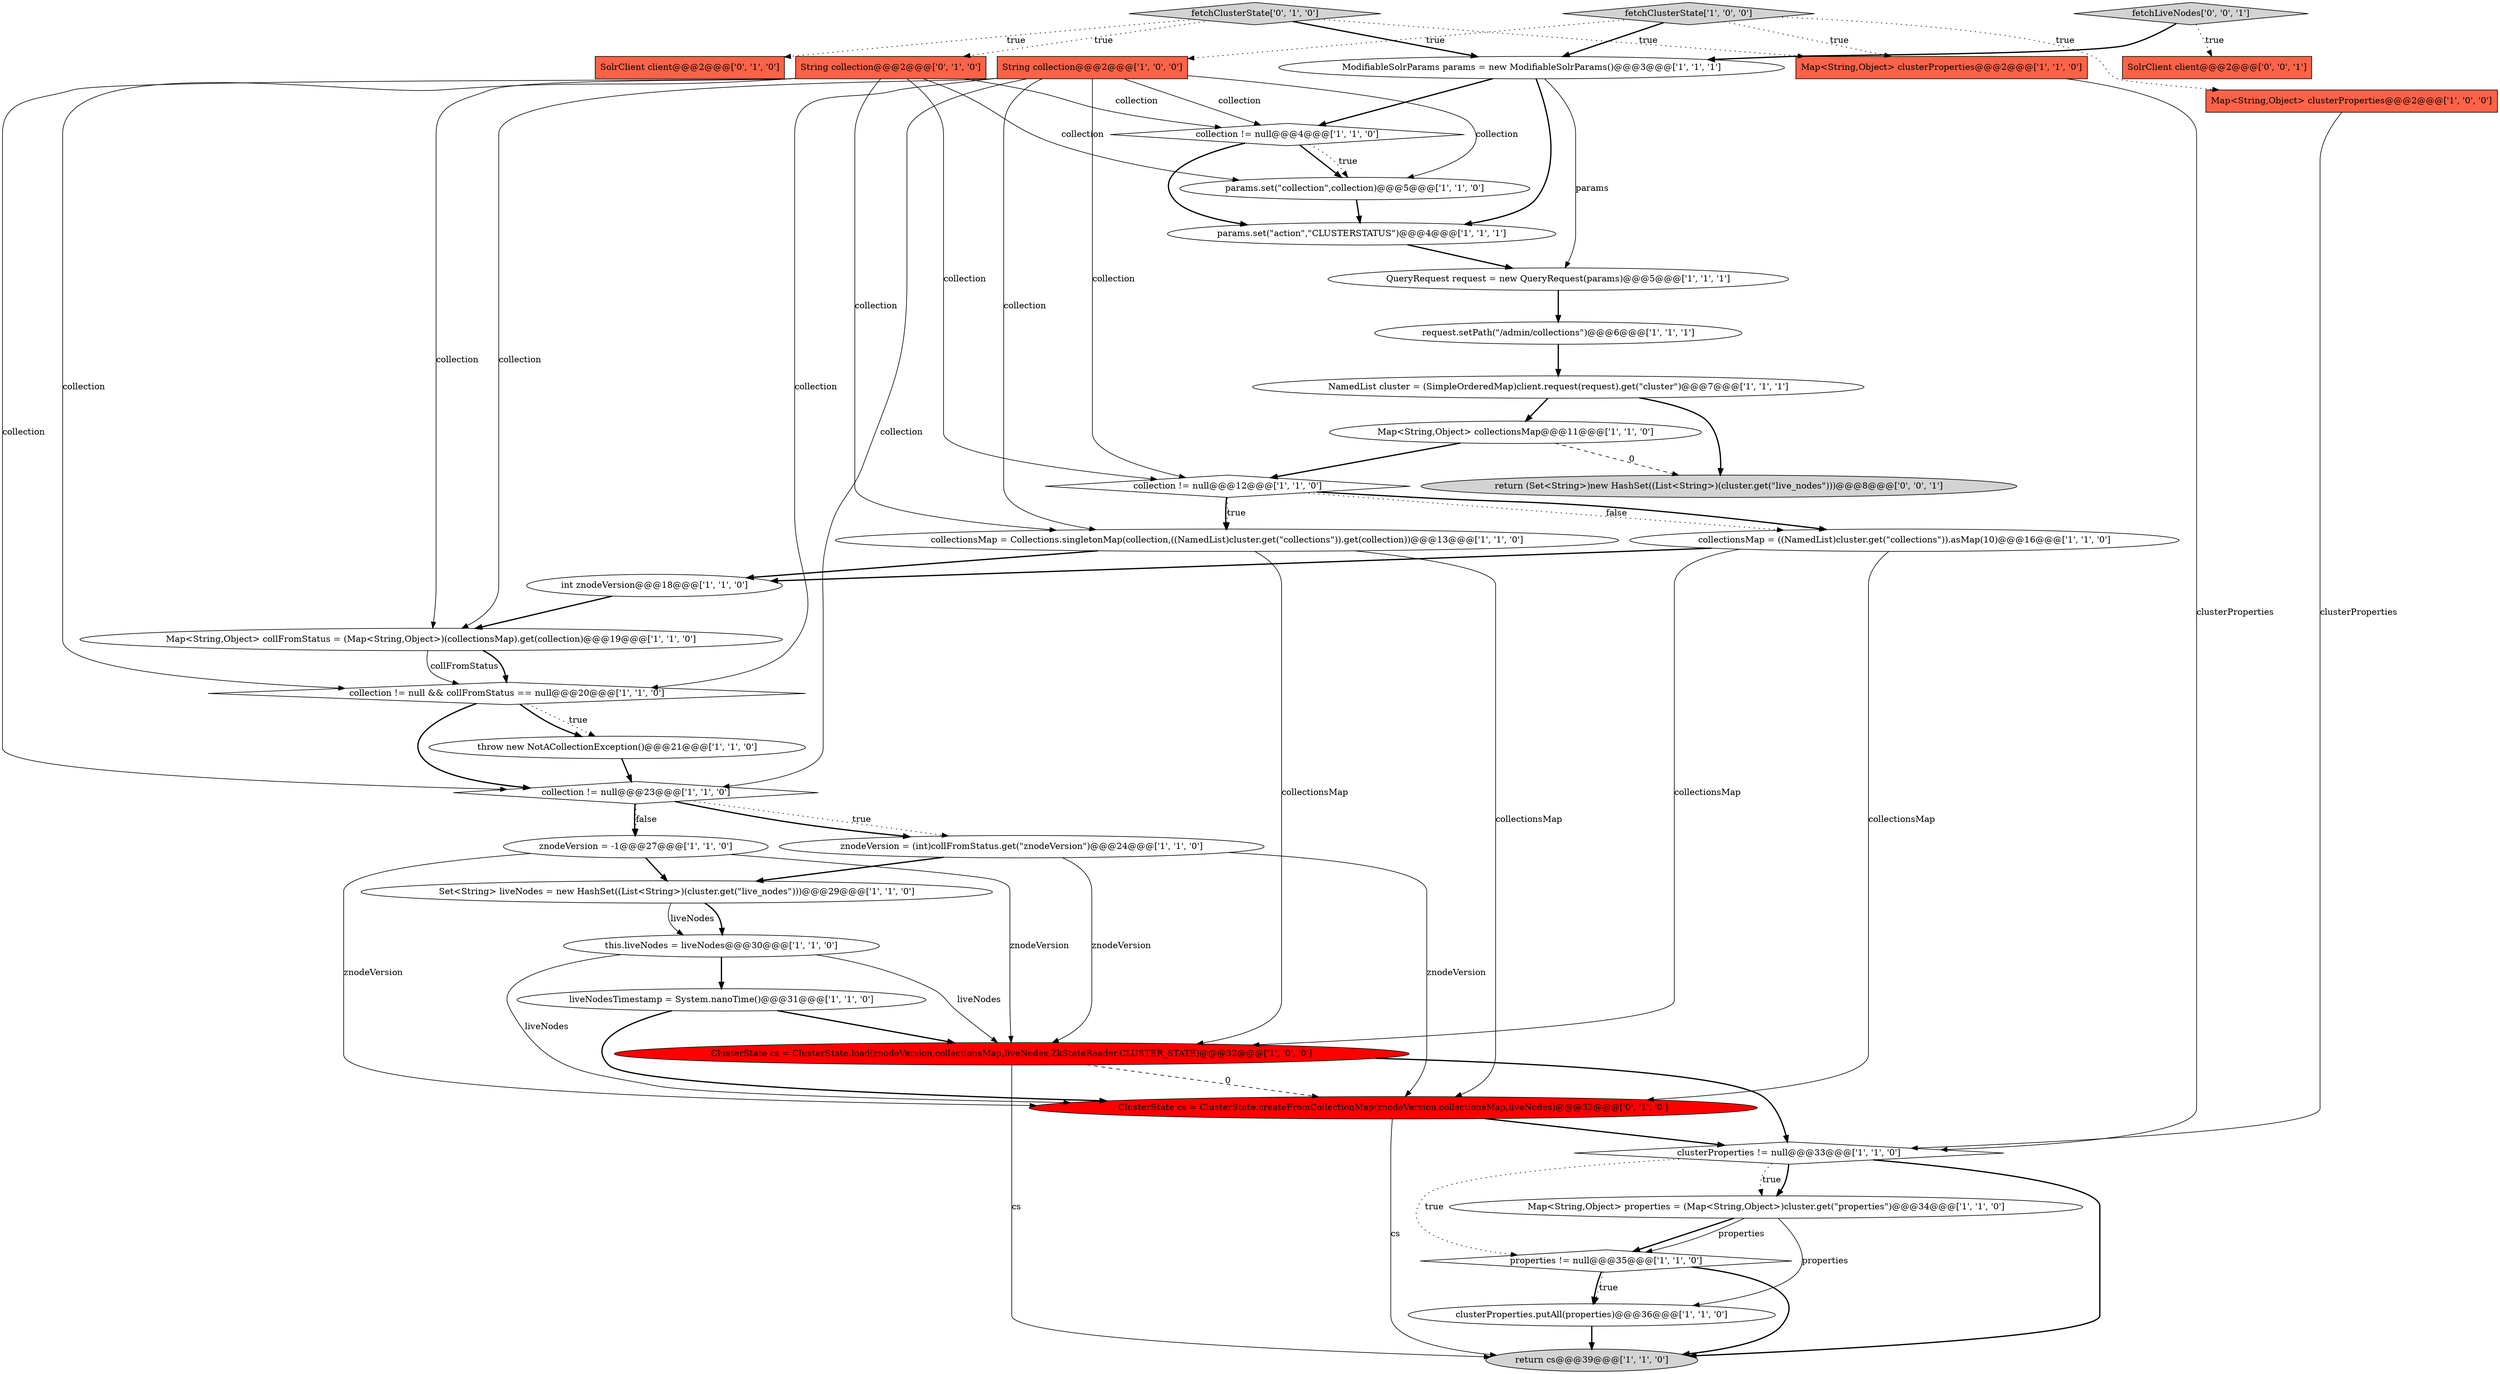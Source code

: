 digraph {
31 [style = filled, label = "SolrClient client@@@2@@@['0', '1', '0']", fillcolor = tomato, shape = box image = "AAA0AAABBB2BBB"];
14 [style = filled, label = "return cs@@@39@@@['1', '1', '0']", fillcolor = lightgray, shape = ellipse image = "AAA0AAABBB1BBB"];
34 [style = filled, label = "fetchClusterState['0', '1', '0']", fillcolor = lightgray, shape = diamond image = "AAA0AAABBB2BBB"];
36 [style = filled, label = "return (Set<String>)new HashSet((List<String>)(cluster.get(\"live_nodes\")))@@@8@@@['0', '0', '1']", fillcolor = lightgray, shape = ellipse image = "AAA0AAABBB3BBB"];
13 [style = filled, label = "znodeVersion = -1@@@27@@@['1', '1', '0']", fillcolor = white, shape = ellipse image = "AAA0AAABBB1BBB"];
15 [style = filled, label = "params.set(\"action\",\"CLUSTERSTATUS\")@@@4@@@['1', '1', '1']", fillcolor = white, shape = ellipse image = "AAA0AAABBB1BBB"];
19 [style = filled, label = "collectionsMap = Collections.singletonMap(collection,((NamedList)cluster.get(\"collections\")).get(collection))@@@13@@@['1', '1', '0']", fillcolor = white, shape = ellipse image = "AAA0AAABBB1BBB"];
27 [style = filled, label = "this.liveNodes = liveNodes@@@30@@@['1', '1', '0']", fillcolor = white, shape = ellipse image = "AAA0AAABBB1BBB"];
26 [style = filled, label = "Map<String,Object> properties = (Map<String,Object>)cluster.get(\"properties\")@@@34@@@['1', '1', '0']", fillcolor = white, shape = ellipse image = "AAA0AAABBB1BBB"];
20 [style = filled, label = "clusterProperties != null@@@33@@@['1', '1', '0']", fillcolor = white, shape = diamond image = "AAA0AAABBB1BBB"];
1 [style = filled, label = "throw new NotACollectionException()@@@21@@@['1', '1', '0']", fillcolor = white, shape = ellipse image = "AAA0AAABBB1BBB"];
35 [style = filled, label = "SolrClient client@@@2@@@['0', '0', '1']", fillcolor = tomato, shape = box image = "AAA0AAABBB3BBB"];
18 [style = filled, label = "NamedList cluster = (SimpleOrderedMap)client.request(request).get(\"cluster\")@@@7@@@['1', '1', '1']", fillcolor = white, shape = ellipse image = "AAA0AAABBB1BBB"];
5 [style = filled, label = "QueryRequest request = new QueryRequest(params)@@@5@@@['1', '1', '1']", fillcolor = white, shape = ellipse image = "AAA0AAABBB1BBB"];
25 [style = filled, label = "Set<String> liveNodes = new HashSet((List<String>)(cluster.get(\"live_nodes\")))@@@29@@@['1', '1', '0']", fillcolor = white, shape = ellipse image = "AAA0AAABBB1BBB"];
28 [style = filled, label = "clusterProperties.putAll(properties)@@@36@@@['1', '1', '0']", fillcolor = white, shape = ellipse image = "AAA0AAABBB1BBB"];
30 [style = filled, label = "properties != null@@@35@@@['1', '1', '0']", fillcolor = white, shape = diamond image = "AAA0AAABBB1BBB"];
3 [style = filled, label = "String collection@@@2@@@['1', '0', '0']", fillcolor = tomato, shape = box image = "AAA0AAABBB1BBB"];
4 [style = filled, label = "collectionsMap = ((NamedList)cluster.get(\"collections\")).asMap(10)@@@16@@@['1', '1', '0']", fillcolor = white, shape = ellipse image = "AAA0AAABBB1BBB"];
2 [style = filled, label = "ClusterState cs = ClusterState.load(znodeVersion,collectionsMap,liveNodes,ZkStateReader.CLUSTER_STATE)@@@32@@@['1', '0', '0']", fillcolor = red, shape = ellipse image = "AAA1AAABBB1BBB"];
0 [style = filled, label = "collection != null@@@4@@@['1', '1', '0']", fillcolor = white, shape = diamond image = "AAA0AAABBB1BBB"];
12 [style = filled, label = "request.setPath(\"/admin/collections\")@@@6@@@['1', '1', '1']", fillcolor = white, shape = ellipse image = "AAA0AAABBB1BBB"];
32 [style = filled, label = "ClusterState cs = ClusterState.createFromCollectionMap(znodeVersion,collectionsMap,liveNodes)@@@32@@@['0', '1', '0']", fillcolor = red, shape = ellipse image = "AAA1AAABBB2BBB"];
10 [style = filled, label = "int znodeVersion@@@18@@@['1', '1', '0']", fillcolor = white, shape = ellipse image = "AAA0AAABBB1BBB"];
21 [style = filled, label = "collection != null@@@23@@@['1', '1', '0']", fillcolor = white, shape = diamond image = "AAA0AAABBB1BBB"];
11 [style = filled, label = "Map<String,Object> collFromStatus = (Map<String,Object>)(collectionsMap).get(collection)@@@19@@@['1', '1', '0']", fillcolor = white, shape = ellipse image = "AAA0AAABBB1BBB"];
22 [style = filled, label = "fetchClusterState['1', '0', '0']", fillcolor = lightgray, shape = diamond image = "AAA0AAABBB1BBB"];
16 [style = filled, label = "collection != null@@@12@@@['1', '1', '0']", fillcolor = white, shape = diamond image = "AAA0AAABBB1BBB"];
8 [style = filled, label = "Map<String,Object> clusterProperties@@@2@@@['1', '1', '0']", fillcolor = tomato, shape = box image = "AAA0AAABBB1BBB"];
7 [style = filled, label = "collection != null && collFromStatus == null@@@20@@@['1', '1', '0']", fillcolor = white, shape = diamond image = "AAA0AAABBB1BBB"];
23 [style = filled, label = "params.set(\"collection\",collection)@@@5@@@['1', '1', '0']", fillcolor = white, shape = ellipse image = "AAA0AAABBB1BBB"];
29 [style = filled, label = "znodeVersion = (int)collFromStatus.get(\"znodeVersion\")@@@24@@@['1', '1', '0']", fillcolor = white, shape = ellipse image = "AAA0AAABBB1BBB"];
6 [style = filled, label = "Map<String,Object> clusterProperties@@@2@@@['1', '0', '0']", fillcolor = tomato, shape = box image = "AAA0AAABBB1BBB"];
9 [style = filled, label = "ModifiableSolrParams params = new ModifiableSolrParams()@@@3@@@['1', '1', '1']", fillcolor = white, shape = ellipse image = "AAA0AAABBB1BBB"];
24 [style = filled, label = "Map<String,Object> collectionsMap@@@11@@@['1', '1', '0']", fillcolor = white, shape = ellipse image = "AAA0AAABBB1BBB"];
33 [style = filled, label = "String collection@@@2@@@['0', '1', '0']", fillcolor = tomato, shape = box image = "AAA0AAABBB2BBB"];
37 [style = filled, label = "fetchLiveNodes['0', '0', '1']", fillcolor = lightgray, shape = diamond image = "AAA0AAABBB3BBB"];
17 [style = filled, label = "liveNodesTimestamp = System.nanoTime()@@@31@@@['1', '1', '0']", fillcolor = white, shape = ellipse image = "AAA0AAABBB1BBB"];
34->9 [style = bold, label=""];
20->26 [style = bold, label=""];
29->2 [style = solid, label="znodeVersion"];
2->32 [style = dashed, label="0"];
21->13 [style = dotted, label="false"];
33->0 [style = solid, label="collection"];
26->28 [style = solid, label="properties"];
33->19 [style = solid, label="collection"];
3->16 [style = solid, label="collection"];
0->15 [style = bold, label=""];
28->14 [style = bold, label=""];
37->9 [style = bold, label=""];
13->32 [style = solid, label="znodeVersion"];
30->28 [style = bold, label=""];
20->30 [style = dotted, label="true"];
1->21 [style = bold, label=""];
33->23 [style = solid, label="collection"];
12->18 [style = bold, label=""];
27->17 [style = bold, label=""];
4->32 [style = solid, label="collectionsMap"];
11->7 [style = solid, label="collFromStatus"];
30->14 [style = bold, label=""];
7->1 [style = dotted, label="true"];
32->20 [style = bold, label=""];
21->13 [style = bold, label=""];
10->11 [style = bold, label=""];
3->21 [style = solid, label="collection"];
13->25 [style = bold, label=""];
19->32 [style = solid, label="collectionsMap"];
2->20 [style = bold, label=""];
7->1 [style = bold, label=""];
16->4 [style = dotted, label="false"];
21->29 [style = dotted, label="true"];
20->26 [style = dotted, label="true"];
22->9 [style = bold, label=""];
20->14 [style = bold, label=""];
32->14 [style = solid, label="cs"];
16->19 [style = bold, label=""];
4->2 [style = solid, label="collectionsMap"];
25->27 [style = bold, label=""];
34->31 [style = dotted, label="true"];
34->8 [style = dotted, label="true"];
21->29 [style = bold, label=""];
0->23 [style = bold, label=""];
17->2 [style = bold, label=""];
29->32 [style = solid, label="znodeVersion"];
3->11 [style = solid, label="collection"];
30->28 [style = dotted, label="true"];
9->5 [style = solid, label="params"];
24->36 [style = dashed, label="0"];
25->27 [style = solid, label="liveNodes"];
6->20 [style = solid, label="clusterProperties"];
4->10 [style = bold, label=""];
27->2 [style = solid, label="liveNodes"];
18->24 [style = bold, label=""];
33->16 [style = solid, label="collection"];
23->15 [style = bold, label=""];
2->14 [style = solid, label="cs"];
19->10 [style = bold, label=""];
27->32 [style = solid, label="liveNodes"];
37->35 [style = dotted, label="true"];
34->33 [style = dotted, label="true"];
22->3 [style = dotted, label="true"];
3->19 [style = solid, label="collection"];
0->23 [style = dotted, label="true"];
16->4 [style = bold, label=""];
16->19 [style = dotted, label="true"];
3->0 [style = solid, label="collection"];
33->21 [style = solid, label="collection"];
9->0 [style = bold, label=""];
13->2 [style = solid, label="znodeVersion"];
29->25 [style = bold, label=""];
3->23 [style = solid, label="collection"];
3->7 [style = solid, label="collection"];
8->20 [style = solid, label="clusterProperties"];
18->36 [style = bold, label=""];
33->7 [style = solid, label="collection"];
17->32 [style = bold, label=""];
22->6 [style = dotted, label="true"];
15->5 [style = bold, label=""];
26->30 [style = bold, label=""];
24->16 [style = bold, label=""];
22->8 [style = dotted, label="true"];
5->12 [style = bold, label=""];
26->30 [style = solid, label="properties"];
9->15 [style = bold, label=""];
7->21 [style = bold, label=""];
19->2 [style = solid, label="collectionsMap"];
33->11 [style = solid, label="collection"];
11->7 [style = bold, label=""];
}
